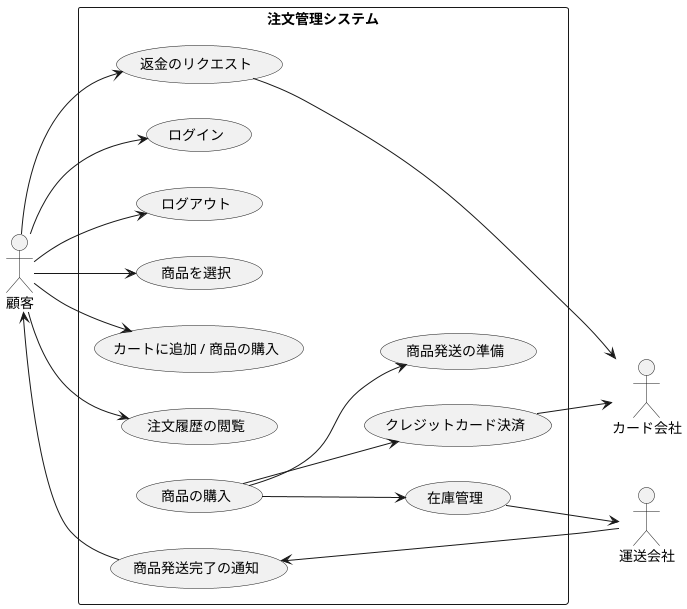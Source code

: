 @startuml  
left to right direction
actor 顧客
actor 運送会社
actor カード会社


rectangle   注文管理システム {
顧客 --> (ログイン)
顧客 --> (ログアウト)
顧客 --> (商品を選択)
顧客 --> (カートに追加 / 商品の購入)
顧客 --> (注文履歴の閲覧)
顧客 --> (返金のリクエスト)
(返金のリクエスト) --> (カード会社)

(商品の購入) --> (クレジットカード決済)
(商品の購入) --> (在庫管理)
(商品の購入) --> (商品発送の準備)
(在庫管理) --> 運送会社
(商品発送完了の通知) --> 顧客
運送会社 --> (商品発送完了の通知)


(クレジットカード決済) --> カード会社
}
@enduml